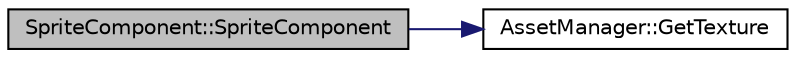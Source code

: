 digraph "SpriteComponent::SpriteComponent"
{
  edge [fontname="Helvetica",fontsize="10",labelfontname="Helvetica",labelfontsize="10"];
  node [fontname="Helvetica",fontsize="10",shape=record];
  rankdir="LR";
  Node1 [label="SpriteComponent::SpriteComponent",height=0.2,width=0.4,color="black", fillcolor="grey75", style="filled", fontcolor="black"];
  Node1 -> Node2 [color="midnightblue",fontsize="10",style="solid",fontname="Helvetica"];
  Node2 [label="AssetManager::GetTexture",height=0.2,width=0.4,color="black", fillcolor="white", style="filled",URL="$class_asset_manager.html#ad559f4c28f82f5cf5b3cd2753cbd9f3b"];
}

